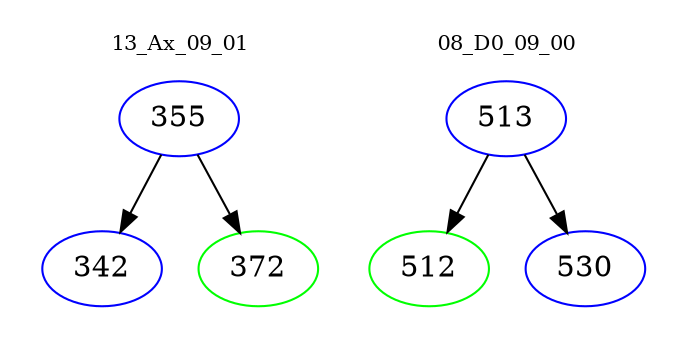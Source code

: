 digraph{
subgraph cluster_0 {
color = white
label = "13_Ax_09_01";
fontsize=10;
T0_355 [label="355", color="blue"]
T0_355 -> T0_342 [color="black"]
T0_342 [label="342", color="blue"]
T0_355 -> T0_372 [color="black"]
T0_372 [label="372", color="green"]
}
subgraph cluster_1 {
color = white
label = "08_D0_09_00";
fontsize=10;
T1_513 [label="513", color="blue"]
T1_513 -> T1_512 [color="black"]
T1_512 [label="512", color="green"]
T1_513 -> T1_530 [color="black"]
T1_530 [label="530", color="blue"]
}
}
